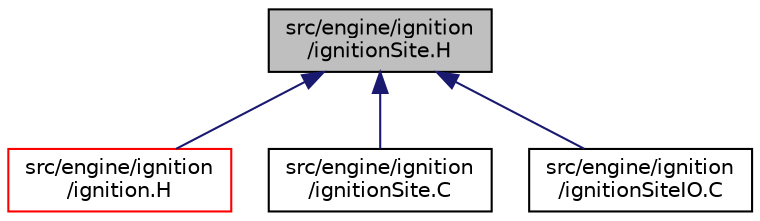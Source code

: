 digraph "src/engine/ignition/ignitionSite.H"
{
  bgcolor="transparent";
  edge [fontname="Helvetica",fontsize="10",labelfontname="Helvetica",labelfontsize="10"];
  node [fontname="Helvetica",fontsize="10",shape=record];
  Node1 [label="src/engine/ignition\l/ignitionSite.H",height=0.2,width=0.4,color="black", fillcolor="grey75", style="filled", fontcolor="black"];
  Node1 -> Node2 [dir="back",color="midnightblue",fontsize="10",style="solid",fontname="Helvetica"];
  Node2 [label="src/engine/ignition\l/ignition.H",height=0.2,width=0.4,color="red",URL="$a05135.html"];
  Node1 -> Node3 [dir="back",color="midnightblue",fontsize="10",style="solid",fontname="Helvetica"];
  Node3 [label="src/engine/ignition\l/ignitionSite.C",height=0.2,width=0.4,color="black",URL="$a05137.html"];
  Node1 -> Node4 [dir="back",color="midnightblue",fontsize="10",style="solid",fontname="Helvetica"];
  Node4 [label="src/engine/ignition\l/ignitionSiteIO.C",height=0.2,width=0.4,color="black",URL="$a05139.html"];
}
